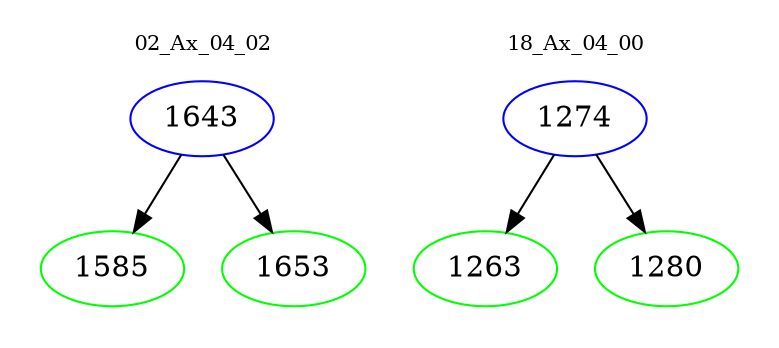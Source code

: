 digraph{
subgraph cluster_0 {
color = white
label = "02_Ax_04_02";
fontsize=10;
T0_1643 [label="1643", color="blue"]
T0_1643 -> T0_1585 [color="black"]
T0_1585 [label="1585", color="green"]
T0_1643 -> T0_1653 [color="black"]
T0_1653 [label="1653", color="green"]
}
subgraph cluster_1 {
color = white
label = "18_Ax_04_00";
fontsize=10;
T1_1274 [label="1274", color="blue"]
T1_1274 -> T1_1263 [color="black"]
T1_1263 [label="1263", color="green"]
T1_1274 -> T1_1280 [color="black"]
T1_1280 [label="1280", color="green"]
}
}
